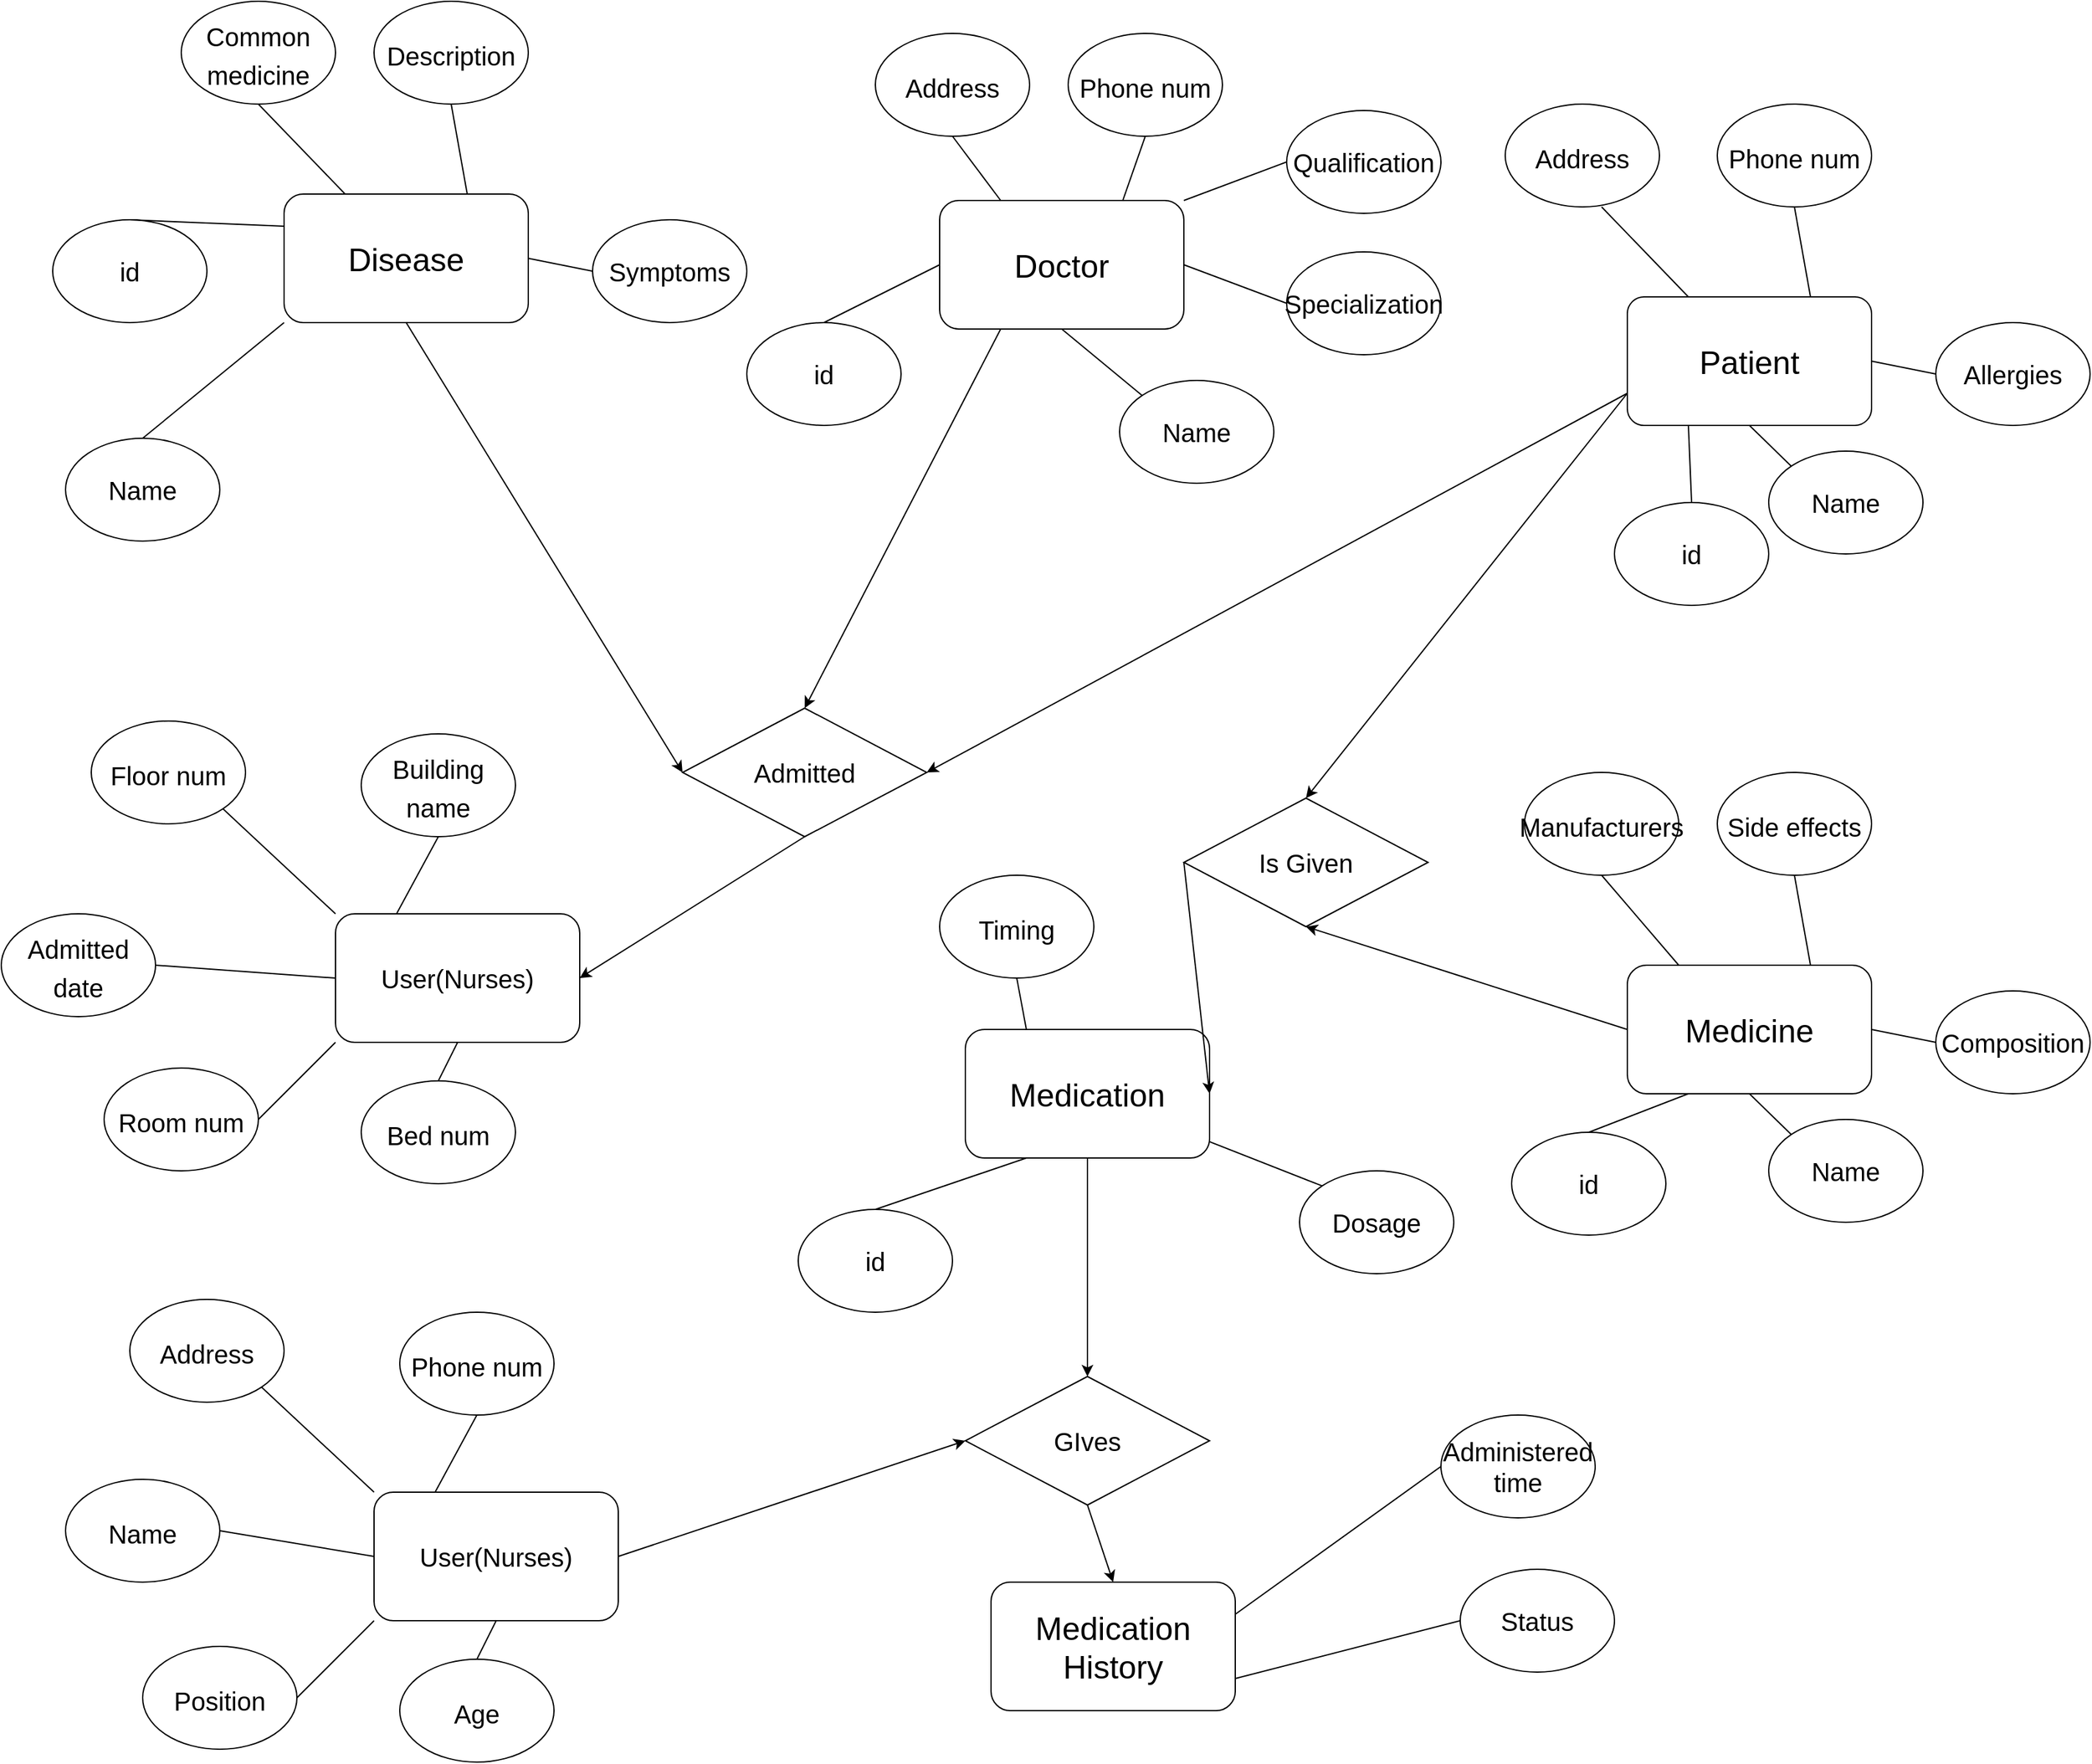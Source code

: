 <mxfile>
    <diagram id="FIS6NTekvMj6iNPsuq1z" name="Page-1">
        <mxGraphModel dx="1152" dy="700" grid="1" gridSize="10" guides="1" tooltips="1" connect="1" arrows="1" fold="1" page="1" pageScale="1" pageWidth="850" pageHeight="1100" math="0" shadow="0">
            <root>
                <mxCell id="0"/>
                <mxCell id="1" parent="0"/>
                <mxCell id="2" value="&lt;font style=&quot;font-size: 20px;&quot;&gt;User(Nurses)&lt;/font&gt;" style="rounded=1;whiteSpace=wrap;html=1;" vertex="1" parent="1">
                    <mxGeometry x="320" y="1180" width="190" height="100" as="geometry"/>
                </mxCell>
                <mxCell id="3" value="&lt;font style=&quot;font-size: 20px;&quot;&gt;Name&lt;/font&gt;" style="ellipse;whiteSpace=wrap;html=1;fontSize=25;" vertex="1" parent="1">
                    <mxGeometry x="80" y="1170" width="120" height="80" as="geometry"/>
                </mxCell>
                <mxCell id="4" value="&lt;font style=&quot;font-size: 20px;&quot;&gt;Position&lt;/font&gt;" style="ellipse;whiteSpace=wrap;html=1;fontSize=25;" vertex="1" parent="1">
                    <mxGeometry x="140" y="1300" width="120" height="80" as="geometry"/>
                </mxCell>
                <mxCell id="5" value="&lt;font style=&quot;font-size: 20px;&quot;&gt;Address&lt;/font&gt;" style="ellipse;whiteSpace=wrap;html=1;fontSize=25;" vertex="1" parent="1">
                    <mxGeometry x="130" y="1030" width="120" height="80" as="geometry"/>
                </mxCell>
                <mxCell id="6" value="&lt;font style=&quot;font-size: 20px;&quot;&gt;Phone num&lt;/font&gt;" style="ellipse;whiteSpace=wrap;html=1;fontSize=25;" vertex="1" parent="1">
                    <mxGeometry x="340" y="1040" width="120" height="80" as="geometry"/>
                </mxCell>
                <mxCell id="7" value="&lt;font style=&quot;font-size: 20px;&quot;&gt;Age&lt;/font&gt;" style="ellipse;whiteSpace=wrap;html=1;fontSize=25;" vertex="1" parent="1">
                    <mxGeometry x="340" y="1310" width="120" height="80" as="geometry"/>
                </mxCell>
                <mxCell id="8" value="" style="endArrow=none;html=1;fontSize=20;exitX=1;exitY=1;exitDx=0;exitDy=0;entryX=0;entryY=0;entryDx=0;entryDy=0;" edge="1" parent="1" source="5" target="2">
                    <mxGeometry width="50" height="50" relative="1" as="geometry">
                        <mxPoint x="310" y="1260" as="sourcePoint"/>
                        <mxPoint x="300" y="1160" as="targetPoint"/>
                    </mxGeometry>
                </mxCell>
                <mxCell id="9" value="" style="endArrow=none;html=1;fontSize=20;exitX=1;exitY=0.5;exitDx=0;exitDy=0;entryX=0;entryY=0.5;entryDx=0;entryDy=0;" edge="1" parent="1" source="3" target="2">
                    <mxGeometry width="50" height="50" relative="1" as="geometry">
                        <mxPoint x="310" y="1260" as="sourcePoint"/>
                        <mxPoint x="290" y="1210" as="targetPoint"/>
                    </mxGeometry>
                </mxCell>
                <mxCell id="10" value="" style="endArrow=none;html=1;fontSize=20;exitX=1;exitY=0.5;exitDx=0;exitDy=0;entryX=0;entryY=1;entryDx=0;entryDy=0;" edge="1" parent="1" source="4" target="2">
                    <mxGeometry width="50" height="50" relative="1" as="geometry">
                        <mxPoint x="310" y="1260" as="sourcePoint"/>
                        <mxPoint x="360" y="1210" as="targetPoint"/>
                    </mxGeometry>
                </mxCell>
                <mxCell id="11" value="" style="endArrow=none;html=1;fontSize=20;entryX=0.5;entryY=1;entryDx=0;entryDy=0;exitX=0.25;exitY=0;exitDx=0;exitDy=0;" edge="1" parent="1" source="2" target="6">
                    <mxGeometry width="50" height="50" relative="1" as="geometry">
                        <mxPoint x="350" y="1160" as="sourcePoint"/>
                        <mxPoint x="360" y="1140" as="targetPoint"/>
                    </mxGeometry>
                </mxCell>
                <mxCell id="12" value="" style="endArrow=none;html=1;fontSize=20;exitX=0.5;exitY=0;exitDx=0;exitDy=0;entryX=0.5;entryY=1;entryDx=0;entryDy=0;" edge="1" parent="1" source="7" target="2">
                    <mxGeometry width="50" height="50" relative="1" as="geometry">
                        <mxPoint x="310" y="1190" as="sourcePoint"/>
                        <mxPoint x="360" y="1140" as="targetPoint"/>
                    </mxGeometry>
                </mxCell>
                <mxCell id="14" value="&lt;font style=&quot;font-size: 25px;&quot;&gt;Doctor&lt;/font&gt;" style="rounded=1;whiteSpace=wrap;html=1;" vertex="1" parent="1">
                    <mxGeometry x="760" y="175" width="190" height="100" as="geometry"/>
                </mxCell>
                <mxCell id="15" value="id" style="ellipse;whiteSpace=wrap;html=1;fontSize=20;" vertex="1" parent="1">
                    <mxGeometry x="610" y="270" width="120" height="80" as="geometry"/>
                </mxCell>
                <mxCell id="16" value="Name" style="ellipse;whiteSpace=wrap;html=1;fontSize=20;" vertex="1" parent="1">
                    <mxGeometry x="900" y="315" width="120" height="80" as="geometry"/>
                </mxCell>
                <mxCell id="17" value="Specialization" style="ellipse;whiteSpace=wrap;html=1;fontSize=20;" vertex="1" parent="1">
                    <mxGeometry x="1030" y="215" width="120" height="80" as="geometry"/>
                </mxCell>
                <mxCell id="18" value="Qualification" style="ellipse;whiteSpace=wrap;html=1;fontSize=20;" vertex="1" parent="1">
                    <mxGeometry x="1030" y="105" width="120" height="80" as="geometry"/>
                </mxCell>
                <mxCell id="19" value="&lt;font style=&quot;font-size: 20px;&quot;&gt;Phone num&lt;/font&gt;" style="ellipse;whiteSpace=wrap;html=1;fontSize=25;" vertex="1" parent="1">
                    <mxGeometry x="860" y="45" width="120" height="80" as="geometry"/>
                </mxCell>
                <mxCell id="20" value="&lt;font style=&quot;font-size: 20px;&quot;&gt;Address&lt;/font&gt;" style="ellipse;whiteSpace=wrap;html=1;fontSize=25;" vertex="1" parent="1">
                    <mxGeometry x="710" y="45" width="120" height="80" as="geometry"/>
                </mxCell>
                <mxCell id="21" value="" style="endArrow=none;html=1;fontSize=20;exitX=0.5;exitY=0;exitDx=0;exitDy=0;entryX=0;entryY=0.5;entryDx=0;entryDy=0;" edge="1" parent="1" source="15" target="14">
                    <mxGeometry width="50" height="50" relative="1" as="geometry">
                        <mxPoint x="840" y="375" as="sourcePoint"/>
                        <mxPoint x="890" y="325" as="targetPoint"/>
                    </mxGeometry>
                </mxCell>
                <mxCell id="22" value="" style="endArrow=none;html=1;fontSize=20;entryX=0.5;entryY=1;entryDx=0;entryDy=0;exitX=0;exitY=0;exitDx=0;exitDy=0;" edge="1" parent="1" source="16" target="14">
                    <mxGeometry width="50" height="50" relative="1" as="geometry">
                        <mxPoint x="840" y="375" as="sourcePoint"/>
                        <mxPoint x="890" y="325" as="targetPoint"/>
                    </mxGeometry>
                </mxCell>
                <mxCell id="23" value="" style="endArrow=none;html=1;fontSize=20;entryX=1;entryY=0.5;entryDx=0;entryDy=0;exitX=0;exitY=0.5;exitDx=0;exitDy=0;" edge="1" parent="1" source="17" target="14">
                    <mxGeometry width="50" height="50" relative="1" as="geometry">
                        <mxPoint x="840" y="375" as="sourcePoint"/>
                        <mxPoint x="890" y="325" as="targetPoint"/>
                    </mxGeometry>
                </mxCell>
                <mxCell id="24" value="" style="endArrow=none;html=1;fontSize=20;entryX=1;entryY=0;entryDx=0;entryDy=0;exitX=0;exitY=0.5;exitDx=0;exitDy=0;" edge="1" parent="1" source="18" target="14">
                    <mxGeometry width="50" height="50" relative="1" as="geometry">
                        <mxPoint x="840" y="375" as="sourcePoint"/>
                        <mxPoint x="890" y="325" as="targetPoint"/>
                    </mxGeometry>
                </mxCell>
                <mxCell id="25" value="" style="endArrow=none;html=1;fontSize=20;entryX=0.75;entryY=0;entryDx=0;entryDy=0;exitX=0.5;exitY=1;exitDx=0;exitDy=0;" edge="1" parent="1" source="19" target="14">
                    <mxGeometry width="50" height="50" relative="1" as="geometry">
                        <mxPoint x="840" y="375" as="sourcePoint"/>
                        <mxPoint x="890" y="325" as="targetPoint"/>
                    </mxGeometry>
                </mxCell>
                <mxCell id="26" value="" style="endArrow=none;html=1;fontSize=20;entryX=0.5;entryY=1;entryDx=0;entryDy=0;exitX=0.25;exitY=0;exitDx=0;exitDy=0;" edge="1" parent="1" source="14" target="20">
                    <mxGeometry width="50" height="50" relative="1" as="geometry">
                        <mxPoint x="840" y="375" as="sourcePoint"/>
                        <mxPoint x="890" y="325" as="targetPoint"/>
                    </mxGeometry>
                </mxCell>
                <mxCell id="27" value="&lt;font style=&quot;font-size: 25px;&quot;&gt;Patient&lt;/font&gt;" style="rounded=1;whiteSpace=wrap;html=1;arcSize=13;" vertex="1" parent="1">
                    <mxGeometry x="1295" y="250" width="190" height="100" as="geometry"/>
                </mxCell>
                <mxCell id="28" value="id" style="ellipse;whiteSpace=wrap;html=1;fontSize=20;" vertex="1" parent="1">
                    <mxGeometry x="1285" y="410" width="120" height="80" as="geometry"/>
                </mxCell>
                <mxCell id="29" value="Name" style="ellipse;whiteSpace=wrap;html=1;fontSize=20;" vertex="1" parent="1">
                    <mxGeometry x="1405" y="370" width="120" height="80" as="geometry"/>
                </mxCell>
                <mxCell id="30" value="Allergies" style="ellipse;whiteSpace=wrap;html=1;fontSize=20;" vertex="1" parent="1">
                    <mxGeometry x="1535" y="270" width="120" height="80" as="geometry"/>
                </mxCell>
                <mxCell id="32" value="&lt;font style=&quot;font-size: 20px;&quot;&gt;Phone num&lt;/font&gt;" style="ellipse;whiteSpace=wrap;html=1;fontSize=25;" vertex="1" parent="1">
                    <mxGeometry x="1365" y="100" width="120" height="80" as="geometry"/>
                </mxCell>
                <mxCell id="33" value="&lt;font style=&quot;font-size: 20px;&quot;&gt;Address&lt;/font&gt;" style="ellipse;whiteSpace=wrap;html=1;fontSize=25;" vertex="1" parent="1">
                    <mxGeometry x="1200" y="100" width="120" height="80" as="geometry"/>
                </mxCell>
                <mxCell id="34" value="" style="endArrow=none;html=1;fontSize=20;exitX=0.5;exitY=0;exitDx=0;exitDy=0;entryX=0.25;entryY=1;entryDx=0;entryDy=0;" edge="1" parent="1" source="28" target="27">
                    <mxGeometry width="50" height="50" relative="1" as="geometry">
                        <mxPoint x="1345" y="430" as="sourcePoint"/>
                        <mxPoint x="1395" y="380" as="targetPoint"/>
                    </mxGeometry>
                </mxCell>
                <mxCell id="35" value="" style="endArrow=none;html=1;fontSize=20;entryX=0.5;entryY=1;entryDx=0;entryDy=0;exitX=0;exitY=0;exitDx=0;exitDy=0;" edge="1" parent="1" source="29" target="27">
                    <mxGeometry width="50" height="50" relative="1" as="geometry">
                        <mxPoint x="1345" y="430" as="sourcePoint"/>
                        <mxPoint x="1395" y="380" as="targetPoint"/>
                    </mxGeometry>
                </mxCell>
                <mxCell id="36" value="" style="endArrow=none;html=1;fontSize=20;entryX=1;entryY=0.5;entryDx=0;entryDy=0;exitX=0;exitY=0.5;exitDx=0;exitDy=0;" edge="1" parent="1" source="30" target="27">
                    <mxGeometry width="50" height="50" relative="1" as="geometry">
                        <mxPoint x="1345" y="430" as="sourcePoint"/>
                        <mxPoint x="1395" y="380" as="targetPoint"/>
                    </mxGeometry>
                </mxCell>
                <mxCell id="38" value="" style="endArrow=none;html=1;fontSize=20;entryX=0.75;entryY=0;entryDx=0;entryDy=0;exitX=0.5;exitY=1;exitDx=0;exitDy=0;" edge="1" parent="1" source="32" target="27">
                    <mxGeometry width="50" height="50" relative="1" as="geometry">
                        <mxPoint x="1345" y="430" as="sourcePoint"/>
                        <mxPoint x="1395" y="380" as="targetPoint"/>
                    </mxGeometry>
                </mxCell>
                <mxCell id="39" value="" style="endArrow=none;html=1;fontSize=20;entryX=0.5;entryY=1;entryDx=0;entryDy=0;exitX=0.25;exitY=0;exitDx=0;exitDy=0;" edge="1" parent="1" source="27">
                    <mxGeometry width="50" height="50" relative="1" as="geometry">
                        <mxPoint x="1345" y="430" as="sourcePoint"/>
                        <mxPoint x="1275" y="180" as="targetPoint"/>
                    </mxGeometry>
                </mxCell>
                <mxCell id="40" value="&lt;span style=&quot;font-size: 25px;&quot;&gt;Disease&lt;/span&gt;" style="rounded=1;whiteSpace=wrap;html=1;" vertex="1" parent="1">
                    <mxGeometry x="250" y="170" width="190" height="100" as="geometry"/>
                </mxCell>
                <mxCell id="41" value="id" style="ellipse;whiteSpace=wrap;html=1;fontSize=20;" vertex="1" parent="1">
                    <mxGeometry x="70" y="190" width="120" height="80" as="geometry"/>
                </mxCell>
                <mxCell id="42" value="Name" style="ellipse;whiteSpace=wrap;html=1;fontSize=20;" vertex="1" parent="1">
                    <mxGeometry x="80" y="360" width="120" height="80" as="geometry"/>
                </mxCell>
                <mxCell id="43" value="Symptoms" style="ellipse;whiteSpace=wrap;html=1;fontSize=20;" vertex="1" parent="1">
                    <mxGeometry x="490" y="190" width="120" height="80" as="geometry"/>
                </mxCell>
                <mxCell id="44" value="&lt;font style=&quot;font-size: 20px;&quot;&gt;Description&lt;/font&gt;" style="ellipse;whiteSpace=wrap;html=1;fontSize=25;" vertex="1" parent="1">
                    <mxGeometry x="320" y="20" width="120" height="80" as="geometry"/>
                </mxCell>
                <mxCell id="45" value="&lt;font style=&quot;font-size: 20px;&quot;&gt;Common medicine&lt;/font&gt;" style="ellipse;whiteSpace=wrap;html=1;fontSize=25;" vertex="1" parent="1">
                    <mxGeometry x="170" y="20" width="120" height="80" as="geometry"/>
                </mxCell>
                <mxCell id="46" value="" style="endArrow=none;html=1;fontSize=20;exitX=0.5;exitY=0;exitDx=0;exitDy=0;entryX=0;entryY=0.25;entryDx=0;entryDy=0;" edge="1" parent="1" source="41" target="40">
                    <mxGeometry width="50" height="50" relative="1" as="geometry">
                        <mxPoint x="300" y="350" as="sourcePoint"/>
                        <mxPoint x="350" y="300" as="targetPoint"/>
                    </mxGeometry>
                </mxCell>
                <mxCell id="47" value="" style="endArrow=none;html=1;fontSize=20;entryX=0;entryY=1;entryDx=0;entryDy=0;exitX=0.5;exitY=0;exitDx=0;exitDy=0;" edge="1" parent="1" source="42" target="40">
                    <mxGeometry width="50" height="50" relative="1" as="geometry">
                        <mxPoint x="300" y="350" as="sourcePoint"/>
                        <mxPoint x="350" y="300" as="targetPoint"/>
                    </mxGeometry>
                </mxCell>
                <mxCell id="48" value="" style="endArrow=none;html=1;fontSize=20;entryX=1;entryY=0.5;entryDx=0;entryDy=0;exitX=0;exitY=0.5;exitDx=0;exitDy=0;" edge="1" parent="1" source="43" target="40">
                    <mxGeometry width="50" height="50" relative="1" as="geometry">
                        <mxPoint x="300" y="350" as="sourcePoint"/>
                        <mxPoint x="350" y="300" as="targetPoint"/>
                    </mxGeometry>
                </mxCell>
                <mxCell id="49" value="" style="endArrow=none;html=1;fontSize=20;entryX=0.75;entryY=0;entryDx=0;entryDy=0;exitX=0.5;exitY=1;exitDx=0;exitDy=0;" edge="1" parent="1" source="44" target="40">
                    <mxGeometry width="50" height="50" relative="1" as="geometry">
                        <mxPoint x="300" y="350" as="sourcePoint"/>
                        <mxPoint x="350" y="300" as="targetPoint"/>
                    </mxGeometry>
                </mxCell>
                <mxCell id="50" value="" style="endArrow=none;html=1;fontSize=20;entryX=0.5;entryY=1;entryDx=0;entryDy=0;exitX=0.25;exitY=0;exitDx=0;exitDy=0;" edge="1" parent="1" source="40" target="45">
                    <mxGeometry width="50" height="50" relative="1" as="geometry">
                        <mxPoint x="300" y="350" as="sourcePoint"/>
                        <mxPoint x="350" y="300" as="targetPoint"/>
                    </mxGeometry>
                </mxCell>
                <mxCell id="51" value="&lt;span style=&quot;font-size: 25px;&quot;&gt;Medicine&lt;/span&gt;" style="rounded=1;whiteSpace=wrap;html=1;" vertex="1" parent="1">
                    <mxGeometry x="1295" y="770" width="190" height="100" as="geometry"/>
                </mxCell>
                <mxCell id="52" value="id" style="ellipse;whiteSpace=wrap;html=1;fontSize=20;" vertex="1" parent="1">
                    <mxGeometry x="1205" y="900" width="120" height="80" as="geometry"/>
                </mxCell>
                <mxCell id="53" value="Name" style="ellipse;whiteSpace=wrap;html=1;fontSize=20;" vertex="1" parent="1">
                    <mxGeometry x="1405" y="890" width="120" height="80" as="geometry"/>
                </mxCell>
                <mxCell id="54" value="Composition" style="ellipse;whiteSpace=wrap;html=1;fontSize=20;" vertex="1" parent="1">
                    <mxGeometry x="1535" y="790" width="120" height="80" as="geometry"/>
                </mxCell>
                <mxCell id="55" value="&lt;font style=&quot;font-size: 20px;&quot;&gt;Side effects&lt;/font&gt;" style="ellipse;whiteSpace=wrap;html=1;fontSize=25;" vertex="1" parent="1">
                    <mxGeometry x="1365" y="620" width="120" height="80" as="geometry"/>
                </mxCell>
                <mxCell id="56" value="&lt;font style=&quot;font-size: 20px;&quot;&gt;Manufacturers&lt;/font&gt;" style="ellipse;whiteSpace=wrap;html=1;fontSize=25;" vertex="1" parent="1">
                    <mxGeometry x="1215" y="620" width="120" height="80" as="geometry"/>
                </mxCell>
                <mxCell id="57" value="" style="endArrow=none;html=1;fontSize=20;exitX=0.5;exitY=0;exitDx=0;exitDy=0;entryX=0.25;entryY=1;entryDx=0;entryDy=0;" edge="1" parent="1" source="52" target="51">
                    <mxGeometry width="50" height="50" relative="1" as="geometry">
                        <mxPoint x="1345" y="950" as="sourcePoint"/>
                        <mxPoint x="1395" y="900" as="targetPoint"/>
                    </mxGeometry>
                </mxCell>
                <mxCell id="58" value="" style="endArrow=none;html=1;fontSize=20;entryX=0.5;entryY=1;entryDx=0;entryDy=0;exitX=0;exitY=0;exitDx=0;exitDy=0;" edge="1" parent="1" source="53" target="51">
                    <mxGeometry width="50" height="50" relative="1" as="geometry">
                        <mxPoint x="1345" y="950" as="sourcePoint"/>
                        <mxPoint x="1395" y="900" as="targetPoint"/>
                    </mxGeometry>
                </mxCell>
                <mxCell id="59" value="" style="endArrow=none;html=1;fontSize=20;entryX=1;entryY=0.5;entryDx=0;entryDy=0;exitX=0;exitY=0.5;exitDx=0;exitDy=0;" edge="1" parent="1" source="54" target="51">
                    <mxGeometry width="50" height="50" relative="1" as="geometry">
                        <mxPoint x="1345" y="950" as="sourcePoint"/>
                        <mxPoint x="1395" y="900" as="targetPoint"/>
                    </mxGeometry>
                </mxCell>
                <mxCell id="60" value="" style="endArrow=none;html=1;fontSize=20;entryX=0.75;entryY=0;entryDx=0;entryDy=0;exitX=0.5;exitY=1;exitDx=0;exitDy=0;" edge="1" parent="1" source="55" target="51">
                    <mxGeometry width="50" height="50" relative="1" as="geometry">
                        <mxPoint x="1345" y="950" as="sourcePoint"/>
                        <mxPoint x="1395" y="900" as="targetPoint"/>
                    </mxGeometry>
                </mxCell>
                <mxCell id="61" value="" style="endArrow=none;html=1;fontSize=20;entryX=0.5;entryY=1;entryDx=0;entryDy=0;" edge="1" parent="1" target="56">
                    <mxGeometry width="50" height="50" relative="1" as="geometry">
                        <mxPoint x="1335" y="770" as="sourcePoint"/>
                        <mxPoint x="1395" y="900" as="targetPoint"/>
                    </mxGeometry>
                </mxCell>
                <mxCell id="62" value="Is Given" style="rhombus;whiteSpace=wrap;html=1;fontSize=20;" vertex="1" parent="1">
                    <mxGeometry x="950" y="640" width="190" height="100" as="geometry"/>
                </mxCell>
                <mxCell id="63" value="" style="endArrow=classic;html=1;fontSize=20;entryX=0.5;entryY=0;entryDx=0;entryDy=0;exitX=0;exitY=0.75;exitDx=0;exitDy=0;" edge="1" parent="1" source="27" target="62">
                    <mxGeometry width="50" height="50" relative="1" as="geometry">
                        <mxPoint x="990" y="530" as="sourcePoint"/>
                        <mxPoint x="1240" y="490" as="targetPoint"/>
                    </mxGeometry>
                </mxCell>
                <mxCell id="64" value="" style="endArrow=classic;html=1;fontSize=20;exitX=0;exitY=0.5;exitDx=0;exitDy=0;entryX=0.5;entryY=1;entryDx=0;entryDy=0;" edge="1" parent="1" source="51" target="62">
                    <mxGeometry width="50" height="50" relative="1" as="geometry">
                        <mxPoint x="1190" y="540" as="sourcePoint"/>
                        <mxPoint x="1140" y="870" as="targetPoint"/>
                    </mxGeometry>
                </mxCell>
                <mxCell id="65" value="&lt;span style=&quot;font-size: 25px;&quot;&gt;Medication&lt;/span&gt;" style="rounded=1;whiteSpace=wrap;html=1;" vertex="1" parent="1">
                    <mxGeometry x="780" y="820" width="190" height="100" as="geometry"/>
                </mxCell>
                <mxCell id="66" value="id" style="ellipse;whiteSpace=wrap;html=1;fontSize=20;" vertex="1" parent="1">
                    <mxGeometry x="650" y="960" width="120" height="80" as="geometry"/>
                </mxCell>
                <mxCell id="67" value="Dosage" style="ellipse;whiteSpace=wrap;html=1;fontSize=20;" vertex="1" parent="1">
                    <mxGeometry x="1040" y="930" width="120" height="80" as="geometry"/>
                </mxCell>
                <mxCell id="70" value="&lt;font style=&quot;font-size: 20px;&quot;&gt;Timing&lt;/font&gt;" style="ellipse;whiteSpace=wrap;html=1;fontSize=25;" vertex="1" parent="1">
                    <mxGeometry x="760" y="700" width="120" height="80" as="geometry"/>
                </mxCell>
                <mxCell id="71" value="" style="endArrow=none;html=1;fontSize=20;exitX=0.5;exitY=0;exitDx=0;exitDy=0;entryX=0.25;entryY=1;entryDx=0;entryDy=0;" edge="1" parent="1" source="66" target="65">
                    <mxGeometry width="50" height="50" relative="1" as="geometry">
                        <mxPoint x="790" y="1010" as="sourcePoint"/>
                        <mxPoint x="840" y="960" as="targetPoint"/>
                    </mxGeometry>
                </mxCell>
                <mxCell id="72" value="" style="endArrow=none;html=1;fontSize=20;exitX=0;exitY=0;exitDx=0;exitDy=0;" edge="1" parent="1" source="67" target="65">
                    <mxGeometry width="50" height="50" relative="1" as="geometry">
                        <mxPoint x="790" y="1010" as="sourcePoint"/>
                        <mxPoint x="840" y="960" as="targetPoint"/>
                    </mxGeometry>
                </mxCell>
                <mxCell id="75" value="" style="endArrow=none;html=1;fontSize=20;entryX=0.5;entryY=1;entryDx=0;entryDy=0;exitX=0.25;exitY=0;exitDx=0;exitDy=0;" edge="1" parent="1" source="65" target="70">
                    <mxGeometry width="50" height="50" relative="1" as="geometry">
                        <mxPoint x="790" y="1010" as="sourcePoint"/>
                        <mxPoint x="840" y="960" as="targetPoint"/>
                    </mxGeometry>
                </mxCell>
                <mxCell id="76" value="" style="endArrow=classic;html=1;fontSize=20;exitX=0;exitY=0.5;exitDx=0;exitDy=0;entryX=1;entryY=0.5;entryDx=0;entryDy=0;" edge="1" parent="1" source="62" target="65">
                    <mxGeometry width="50" height="50" relative="1" as="geometry">
                        <mxPoint x="480" y="560" as="sourcePoint"/>
                        <mxPoint x="530" y="510" as="targetPoint"/>
                    </mxGeometry>
                </mxCell>
                <mxCell id="78" value="Admitted" style="rhombus;whiteSpace=wrap;html=1;fontSize=20;" vertex="1" parent="1">
                    <mxGeometry x="560" y="570" width="190" height="100" as="geometry"/>
                </mxCell>
                <mxCell id="79" value="" style="endArrow=classic;html=1;fontSize=20;entryX=1;entryY=0.5;entryDx=0;entryDy=0;exitX=0;exitY=0.75;exitDx=0;exitDy=0;" edge="1" parent="1" source="27" target="78">
                    <mxGeometry width="50" height="50" relative="1" as="geometry">
                        <mxPoint x="470" y="840" as="sourcePoint"/>
                        <mxPoint x="520" y="790" as="targetPoint"/>
                    </mxGeometry>
                </mxCell>
                <mxCell id="80" value="" style="endArrow=classic;html=1;fontSize=20;entryX=0.5;entryY=0;entryDx=0;entryDy=0;exitX=0.25;exitY=1;exitDx=0;exitDy=0;" edge="1" parent="1" source="14" target="78">
                    <mxGeometry width="50" height="50" relative="1" as="geometry">
                        <mxPoint x="470" y="560" as="sourcePoint"/>
                        <mxPoint x="520" y="510" as="targetPoint"/>
                    </mxGeometry>
                </mxCell>
                <mxCell id="81" value="" style="endArrow=classic;html=1;fontSize=20;entryX=0;entryY=0.5;entryDx=0;entryDy=0;exitX=0.5;exitY=1;exitDx=0;exitDy=0;" edge="1" parent="1" source="40" target="78">
                    <mxGeometry width="50" height="50" relative="1" as="geometry">
                        <mxPoint x="470" y="560" as="sourcePoint"/>
                        <mxPoint x="520" y="510" as="targetPoint"/>
                    </mxGeometry>
                </mxCell>
                <mxCell id="82" value="&lt;font style=&quot;font-size: 20px;&quot;&gt;User(Nurses)&lt;/font&gt;" style="rounded=1;whiteSpace=wrap;html=1;" vertex="1" parent="1">
                    <mxGeometry x="290" y="730" width="190" height="100" as="geometry"/>
                </mxCell>
                <mxCell id="83" value="&lt;font style=&quot;font-size: 20px;&quot;&gt;Room num&lt;/font&gt;" style="ellipse;whiteSpace=wrap;html=1;fontSize=25;" vertex="1" parent="1">
                    <mxGeometry x="110" y="850" width="120" height="80" as="geometry"/>
                </mxCell>
                <mxCell id="84" value="&lt;font style=&quot;font-size: 20px;&quot;&gt;Floor num&lt;/font&gt;" style="ellipse;whiteSpace=wrap;html=1;fontSize=25;" vertex="1" parent="1">
                    <mxGeometry x="100" y="580" width="120" height="80" as="geometry"/>
                </mxCell>
                <mxCell id="85" value="&lt;font style=&quot;font-size: 20px;&quot;&gt;Building name&lt;/font&gt;" style="ellipse;whiteSpace=wrap;html=1;fontSize=25;" vertex="1" parent="1">
                    <mxGeometry x="310" y="590" width="120" height="80" as="geometry"/>
                </mxCell>
                <mxCell id="86" value="&lt;font style=&quot;font-size: 20px;&quot;&gt;Bed num&lt;/font&gt;" style="ellipse;whiteSpace=wrap;html=1;fontSize=25;" vertex="1" parent="1">
                    <mxGeometry x="310" y="860" width="120" height="80" as="geometry"/>
                </mxCell>
                <mxCell id="87" value="" style="endArrow=none;html=1;fontSize=20;exitX=1;exitY=1;exitDx=0;exitDy=0;entryX=0;entryY=0;entryDx=0;entryDy=0;" edge="1" parent="1" source="84" target="82">
                    <mxGeometry width="50" height="50" relative="1" as="geometry">
                        <mxPoint x="280" y="810" as="sourcePoint"/>
                        <mxPoint x="270" y="710" as="targetPoint"/>
                    </mxGeometry>
                </mxCell>
                <mxCell id="89" value="" style="endArrow=none;html=1;fontSize=20;exitX=1;exitY=0.5;exitDx=0;exitDy=0;entryX=0;entryY=1;entryDx=0;entryDy=0;" edge="1" parent="1" source="83" target="82">
                    <mxGeometry width="50" height="50" relative="1" as="geometry">
                        <mxPoint x="280" y="810" as="sourcePoint"/>
                        <mxPoint x="330" y="760" as="targetPoint"/>
                    </mxGeometry>
                </mxCell>
                <mxCell id="90" value="" style="endArrow=none;html=1;fontSize=20;entryX=0.5;entryY=1;entryDx=0;entryDy=0;exitX=0.25;exitY=0;exitDx=0;exitDy=0;" edge="1" parent="1" source="82" target="85">
                    <mxGeometry width="50" height="50" relative="1" as="geometry">
                        <mxPoint x="320" y="710" as="sourcePoint"/>
                        <mxPoint x="330" y="690" as="targetPoint"/>
                    </mxGeometry>
                </mxCell>
                <mxCell id="91" value="" style="endArrow=none;html=1;fontSize=20;exitX=0.5;exitY=0;exitDx=0;exitDy=0;entryX=0.5;entryY=1;entryDx=0;entryDy=0;" edge="1" parent="1" source="86" target="82">
                    <mxGeometry width="50" height="50" relative="1" as="geometry">
                        <mxPoint x="280" y="740" as="sourcePoint"/>
                        <mxPoint x="330" y="690" as="targetPoint"/>
                    </mxGeometry>
                </mxCell>
                <mxCell id="92" value="&lt;font style=&quot;font-size: 20px;&quot;&gt;Admitted date&lt;/font&gt;" style="ellipse;whiteSpace=wrap;html=1;fontSize=25;" vertex="1" parent="1">
                    <mxGeometry x="30" y="730" width="120" height="80" as="geometry"/>
                </mxCell>
                <mxCell id="93" value="" style="endArrow=none;html=1;fontSize=20;exitX=1;exitY=0.5;exitDx=0;exitDy=0;entryX=0;entryY=0.5;entryDx=0;entryDy=0;" edge="1" parent="1" source="92" target="82">
                    <mxGeometry width="50" height="50" relative="1" as="geometry">
                        <mxPoint x="370" y="530" as="sourcePoint"/>
                        <mxPoint x="420" y="480" as="targetPoint"/>
                    </mxGeometry>
                </mxCell>
                <mxCell id="94" value="" style="endArrow=classic;html=1;fontSize=20;entryX=1;entryY=0.5;entryDx=0;entryDy=0;exitX=0.5;exitY=1;exitDx=0;exitDy=0;" edge="1" parent="1" source="78" target="82">
                    <mxGeometry width="50" height="50" relative="1" as="geometry">
                        <mxPoint x="370" y="530" as="sourcePoint"/>
                        <mxPoint x="420" y="480" as="targetPoint"/>
                    </mxGeometry>
                </mxCell>
                <mxCell id="95" value="&lt;span style=&quot;font-size: 25px;&quot;&gt;Medication History&lt;/span&gt;" style="rounded=1;whiteSpace=wrap;html=1;" vertex="1" parent="1">
                    <mxGeometry x="800" y="1250" width="190" height="100" as="geometry"/>
                </mxCell>
                <mxCell id="96" value="Status" style="ellipse;whiteSpace=wrap;html=1;fontSize=20;" vertex="1" parent="1">
                    <mxGeometry x="1165" y="1240" width="120" height="80" as="geometry"/>
                </mxCell>
                <mxCell id="97" value="Administered time" style="ellipse;whiteSpace=wrap;html=1;fontSize=20;" vertex="1" parent="1">
                    <mxGeometry x="1150" y="1120" width="120" height="80" as="geometry"/>
                </mxCell>
                <mxCell id="99" value="" style="endArrow=none;html=1;fontSize=20;exitX=0;exitY=0.5;exitDx=0;exitDy=0;entryX=1;entryY=0.75;entryDx=0;entryDy=0;" edge="1" parent="1" source="96" target="95">
                    <mxGeometry width="50" height="50" relative="1" as="geometry">
                        <mxPoint x="930" y="1390.91" as="sourcePoint"/>
                        <mxPoint x="1062.5" y="1300.91" as="targetPoint"/>
                    </mxGeometry>
                </mxCell>
                <mxCell id="100" value="" style="endArrow=none;html=1;fontSize=20;exitX=0;exitY=0.5;exitDx=0;exitDy=0;entryX=1;entryY=0.25;entryDx=0;entryDy=0;" edge="1" parent="1" source="97" target="95">
                    <mxGeometry width="50" height="50" relative="1" as="geometry">
                        <mxPoint x="930" y="1390.91" as="sourcePoint"/>
                        <mxPoint x="1110" y="1270.002" as="targetPoint"/>
                    </mxGeometry>
                </mxCell>
                <mxCell id="102" value="" style="endArrow=classic;html=1;fontSize=20;exitX=0.5;exitY=1;exitDx=0;exitDy=0;entryX=0.5;entryY=0;entryDx=0;entryDy=0;" edge="1" parent="1" source="65" target="103">
                    <mxGeometry width="50" height="50" relative="1" as="geometry">
                        <mxPoint x="950" y="1260" as="sourcePoint"/>
                        <mxPoint x="875" y="1090" as="targetPoint"/>
                    </mxGeometry>
                </mxCell>
                <mxCell id="103" value="GIves" style="rhombus;whiteSpace=wrap;html=1;fontSize=20;" vertex="1" parent="1">
                    <mxGeometry x="780" y="1090" width="190" height="100" as="geometry"/>
                </mxCell>
                <mxCell id="104" value="" style="endArrow=classic;html=1;fontSize=20;exitX=0.5;exitY=1;exitDx=0;exitDy=0;entryX=0.5;entryY=0;entryDx=0;entryDy=0;" edge="1" parent="1" source="103" target="95">
                    <mxGeometry width="50" height="50" relative="1" as="geometry">
                        <mxPoint x="950" y="990" as="sourcePoint"/>
                        <mxPoint x="1000" y="940" as="targetPoint"/>
                    </mxGeometry>
                </mxCell>
                <mxCell id="105" value="" style="endArrow=classic;html=1;fontSize=20;entryX=0;entryY=0.5;entryDx=0;entryDy=0;exitX=1;exitY=0.5;exitDx=0;exitDy=0;" edge="1" parent="1" source="2" target="103">
                    <mxGeometry width="50" height="50" relative="1" as="geometry">
                        <mxPoint x="220" y="1340" as="sourcePoint"/>
                        <mxPoint x="270" y="1290" as="targetPoint"/>
                    </mxGeometry>
                </mxCell>
            </root>
        </mxGraphModel>
    </diagram>
</mxfile>